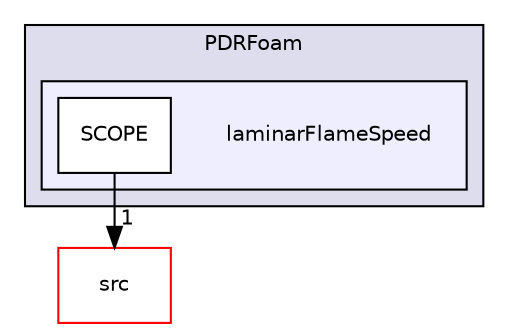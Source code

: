 digraph "applications/solvers/combustion/PDRFoam/laminarFlameSpeed" {
  bgcolor=transparent;
  compound=true
  node [ fontsize="10", fontname="Helvetica"];
  edge [ labelfontsize="10", labelfontname="Helvetica"];
  subgraph clusterdir_7013a7587984e010384a3ad956d16510 {
    graph [ bgcolor="#ddddee", pencolor="black", label="PDRFoam" fontname="Helvetica", fontsize="10", URL="dir_7013a7587984e010384a3ad956d16510.html"]
  subgraph clusterdir_7c5380a9e15431c3d88f79d83259de89 {
    graph [ bgcolor="#eeeeff", pencolor="black", label="" URL="dir_7c5380a9e15431c3d88f79d83259de89.html"];
    dir_7c5380a9e15431c3d88f79d83259de89 [shape=plaintext label="laminarFlameSpeed"];
    dir_5529a56fec1ecbc5f929af7cfa7dec0a [shape=box label="SCOPE" color="black" fillcolor="white" style="filled" URL="dir_5529a56fec1ecbc5f929af7cfa7dec0a.html"];
  }
  }
  dir_68267d1309a1af8e8297ef4c3efbcdba [shape=box label="src" color="red" URL="dir_68267d1309a1af8e8297ef4c3efbcdba.html"];
  dir_5529a56fec1ecbc5f929af7cfa7dec0a->dir_68267d1309a1af8e8297ef4c3efbcdba [headlabel="1", labeldistance=1.5 headhref="dir_000076_000736.html"];
}
